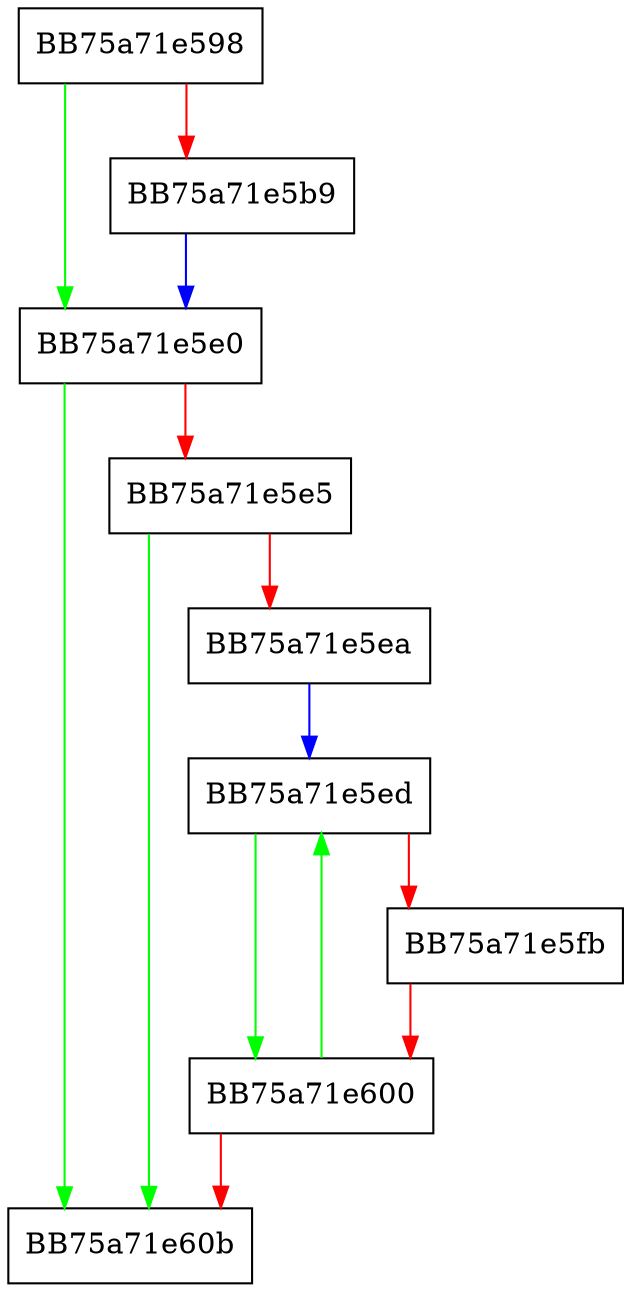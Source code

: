 digraph sqlite3ResetOneSchema {
  node [shape="box"];
  graph [splines=ortho];
  BB75a71e598 -> BB75a71e5e0 [color="green"];
  BB75a71e598 -> BB75a71e5b9 [color="red"];
  BB75a71e5b9 -> BB75a71e5e0 [color="blue"];
  BB75a71e5e0 -> BB75a71e60b [color="green"];
  BB75a71e5e0 -> BB75a71e5e5 [color="red"];
  BB75a71e5e5 -> BB75a71e60b [color="green"];
  BB75a71e5e5 -> BB75a71e5ea [color="red"];
  BB75a71e5ea -> BB75a71e5ed [color="blue"];
  BB75a71e5ed -> BB75a71e600 [color="green"];
  BB75a71e5ed -> BB75a71e5fb [color="red"];
  BB75a71e5fb -> BB75a71e600 [color="red"];
  BB75a71e600 -> BB75a71e5ed [color="green"];
  BB75a71e600 -> BB75a71e60b [color="red"];
}